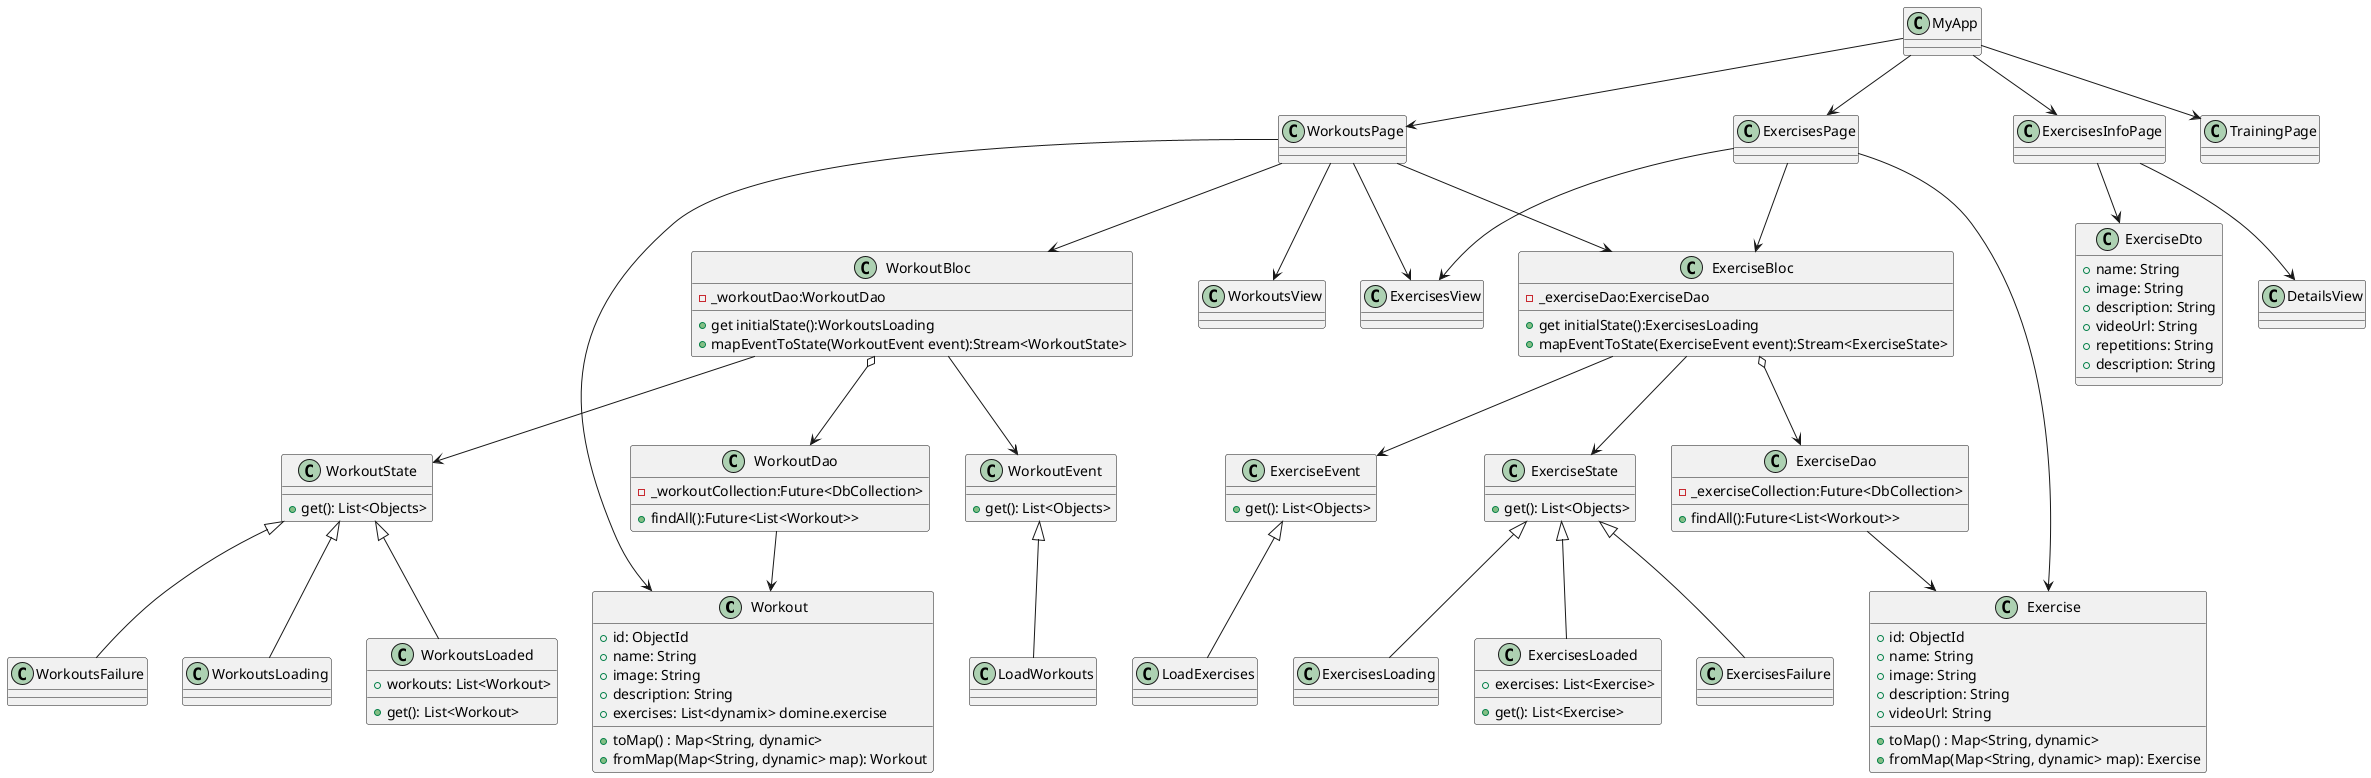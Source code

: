 @startuml

class Workout {
    +id: ObjectId
    +name: String
    +image: String
    +description: String
    +exercises: List<dynamix> domine.exercise
    +toMap() : Map<String, dynamic>
    +fromMap(Map<String, dynamic> map): Workout
}

class WorkoutDao {
    -_workoutCollection:Future<DbCollection>
    +findAll():Future<List<Workout>>
}


class WorkoutBloc {
    -_workoutDao:WorkoutDao
    +get initialState():WorkoutsLoading
    +mapEventToState(WorkoutEvent event):Stream<WorkoutState>
}


class WorkoutEvent {
    +get(): List<Objects>
}
class LoadWorkouts{}


class WorkoutState {
    +get(): List<Objects>
}
class WorkoutsFailure{}
class WorkoutsLoading{}
class WorkoutsLoaded{
    +workouts: List<Workout>
    +get(): List<Workout>
}

WorkoutState <|-- WorkoutsFailure
WorkoutState <|-- WorkoutsLoading
WorkoutState <|-- WorkoutsLoaded

WorkoutEvent <|-- LoadWorkouts

WorkoutBloc --> WorkoutState
WorkoutBloc --> WorkoutEvent

WorkoutDao --> Workout

WorkoutBloc o--> WorkoutDao





class Exercise {
    +id: ObjectId
    +name: String
    +image: String
    +description: String
    +videoUrl: String
    +toMap() : Map<String, dynamic>
    +fromMap(Map<String, dynamic> map): Exercise
}

class ExerciseDao {
    -_exerciseCollection:Future<DbCollection>
    +findAll():Future<List<Workout>>
}


class ExerciseBloc {
    -_exerciseDao:ExerciseDao
    +get initialState():ExercisesLoading
    +mapEventToState(ExerciseEvent event):Stream<ExerciseState>
}


class ExerciseEvent {
    +get(): List<Objects>
}
class LoadExercises{}


class ExerciseState {
    +get(): List<Objects>
}
class ExercisesFailure{}
class ExercisesLoading{}
class ExercisesLoaded{
    +exercises: List<Exercise>
    +get(): List<Exercise>
}

ExerciseState <|-- ExercisesFailure
ExerciseState <|-- ExercisesLoading
ExerciseState <|-- ExercisesLoaded

ExerciseEvent <|-- LoadExercises

ExerciseBloc --> ExerciseState
ExerciseBloc --> ExerciseEvent

ExerciseDao --> Exercise

ExerciseBloc o--> ExerciseDao


class ExerciseDto {
 +name: String
 +image: String
 +description: String
 +videoUrl: String
 +repetitions: String
 +description: String

}

class WorkoutsPage {

}

class WorkoutsView{

}


class ExercisesPage {

}

class ExercisesView {

}

class ExercisesInfoPage {

}

class DetailsView {

}

class MyApp {

}

class TrainingPage {

}



WorkoutsPage --> WorkoutBloc
WorkoutsPage --> WorkoutsView
WorkoutsPage --> Workout
WorkoutsPage --> ExerciseBloc
WorkoutsPage --> ExercisesView

ExercisesPage --> ExerciseBloc
ExercisesPage --> ExercisesView
ExercisesPage --> Exercise

ExercisesInfoPage --> DetailsView
ExercisesInfoPage --> ExerciseDto


MyApp --> WorkoutsPage
MyApp --> ExercisesPage
MyApp --> ExercisesInfoPage
MyApp -->  TrainingPage

@enduml
